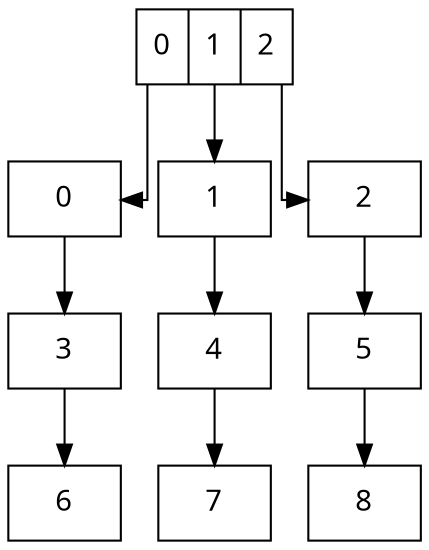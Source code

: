 digraph records {
  node [shape=record,fontname="Open Sans;sans-serif",fontsize=14];
  edge [fontname="Open Sans;sans-serif",fontsize=14]
  splines=ortho;

  hash [label="<0> 0|<1> 1 |<2> 2"]

  hash:0 -> 0
  0 -> 3
  3 -> 6

  hash:1 -> 1
  1 -> 4
  4 -> 7

  hash:2 -> 2
  2 -> 5
  5 -> 8
}
